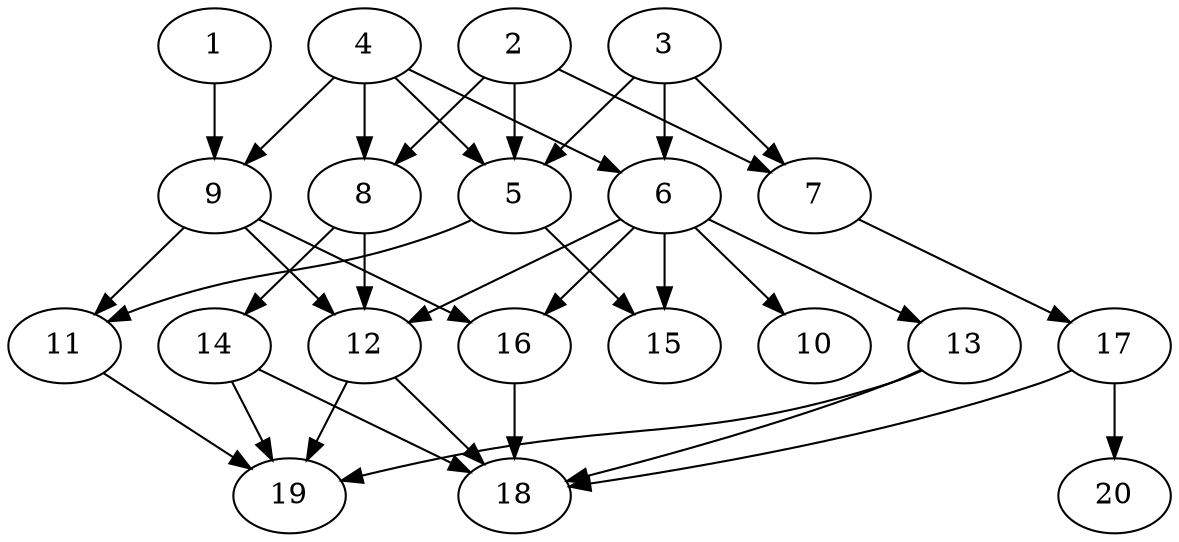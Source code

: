 // DAG automatically generated by daggen at Tue Jul 23 14:23:30 2019
// ./daggen --dot -n 20 --ccr 0.5 --fat 0.6 --regular 0.5 --density 0.6 --mindata 5242880 --maxdata 52428800 
digraph G {
  1 [size="46508032", alpha="0.02", expect_size="23254016"] 
  1 -> 9 [size ="23254016"]
  2 [size="60887040", alpha="0.02", expect_size="30443520"] 
  2 -> 5 [size ="30443520"]
  2 -> 7 [size ="30443520"]
  2 -> 8 [size ="30443520"]
  3 [size="72769536", alpha="0.18", expect_size="36384768"] 
  3 -> 5 [size ="36384768"]
  3 -> 6 [size ="36384768"]
  3 -> 7 [size ="36384768"]
  4 [size="39481344", alpha="0.17", expect_size="19740672"] 
  4 -> 5 [size ="19740672"]
  4 -> 6 [size ="19740672"]
  4 -> 8 [size ="19740672"]
  4 -> 9 [size ="19740672"]
  5 [size="74534912", alpha="0.06", expect_size="37267456"] 
  5 -> 11 [size ="37267456"]
  5 -> 15 [size ="37267456"]
  6 [size="92477440", alpha="0.20", expect_size="46238720"] 
  6 -> 10 [size ="46238720"]
  6 -> 12 [size ="46238720"]
  6 -> 13 [size ="46238720"]
  6 -> 15 [size ="46238720"]
  6 -> 16 [size ="46238720"]
  7 [size="21035008", alpha="0.07", expect_size="10517504"] 
  7 -> 17 [size ="10517504"]
  8 [size="68114432", alpha="0.13", expect_size="34057216"] 
  8 -> 12 [size ="34057216"]
  8 -> 14 [size ="34057216"]
  9 [size="62765056", alpha="0.13", expect_size="31382528"] 
  9 -> 11 [size ="31382528"]
  9 -> 12 [size ="31382528"]
  9 -> 16 [size ="31382528"]
  10 [size="84324352", alpha="0.13", expect_size="42162176"] 
  11 [size="66523136", alpha="0.12", expect_size="33261568"] 
  11 -> 19 [size ="33261568"]
  12 [size="76023808", alpha="0.00", expect_size="38011904"] 
  12 -> 18 [size ="38011904"]
  12 -> 19 [size ="38011904"]
  13 [size="87140352", alpha="0.18", expect_size="43570176"] 
  13 -> 18 [size ="43570176"]
  13 -> 19 [size ="43570176"]
  14 [size="76490752", alpha="0.01", expect_size="38245376"] 
  14 -> 18 [size ="38245376"]
  14 -> 19 [size ="38245376"]
  15 [size="63334400", alpha="0.18", expect_size="31667200"] 
  16 [size="92221440", alpha="0.13", expect_size="46110720"] 
  16 -> 18 [size ="46110720"]
  17 [size="90927104", alpha="0.07", expect_size="45463552"] 
  17 -> 18 [size ="45463552"]
  17 -> 20 [size ="45463552"]
  18 [size="28227584", alpha="0.06", expect_size="14113792"] 
  19 [size="89982976", alpha="0.16", expect_size="44991488"] 
  20 [size="58015744", alpha="0.13", expect_size="29007872"] 
}
